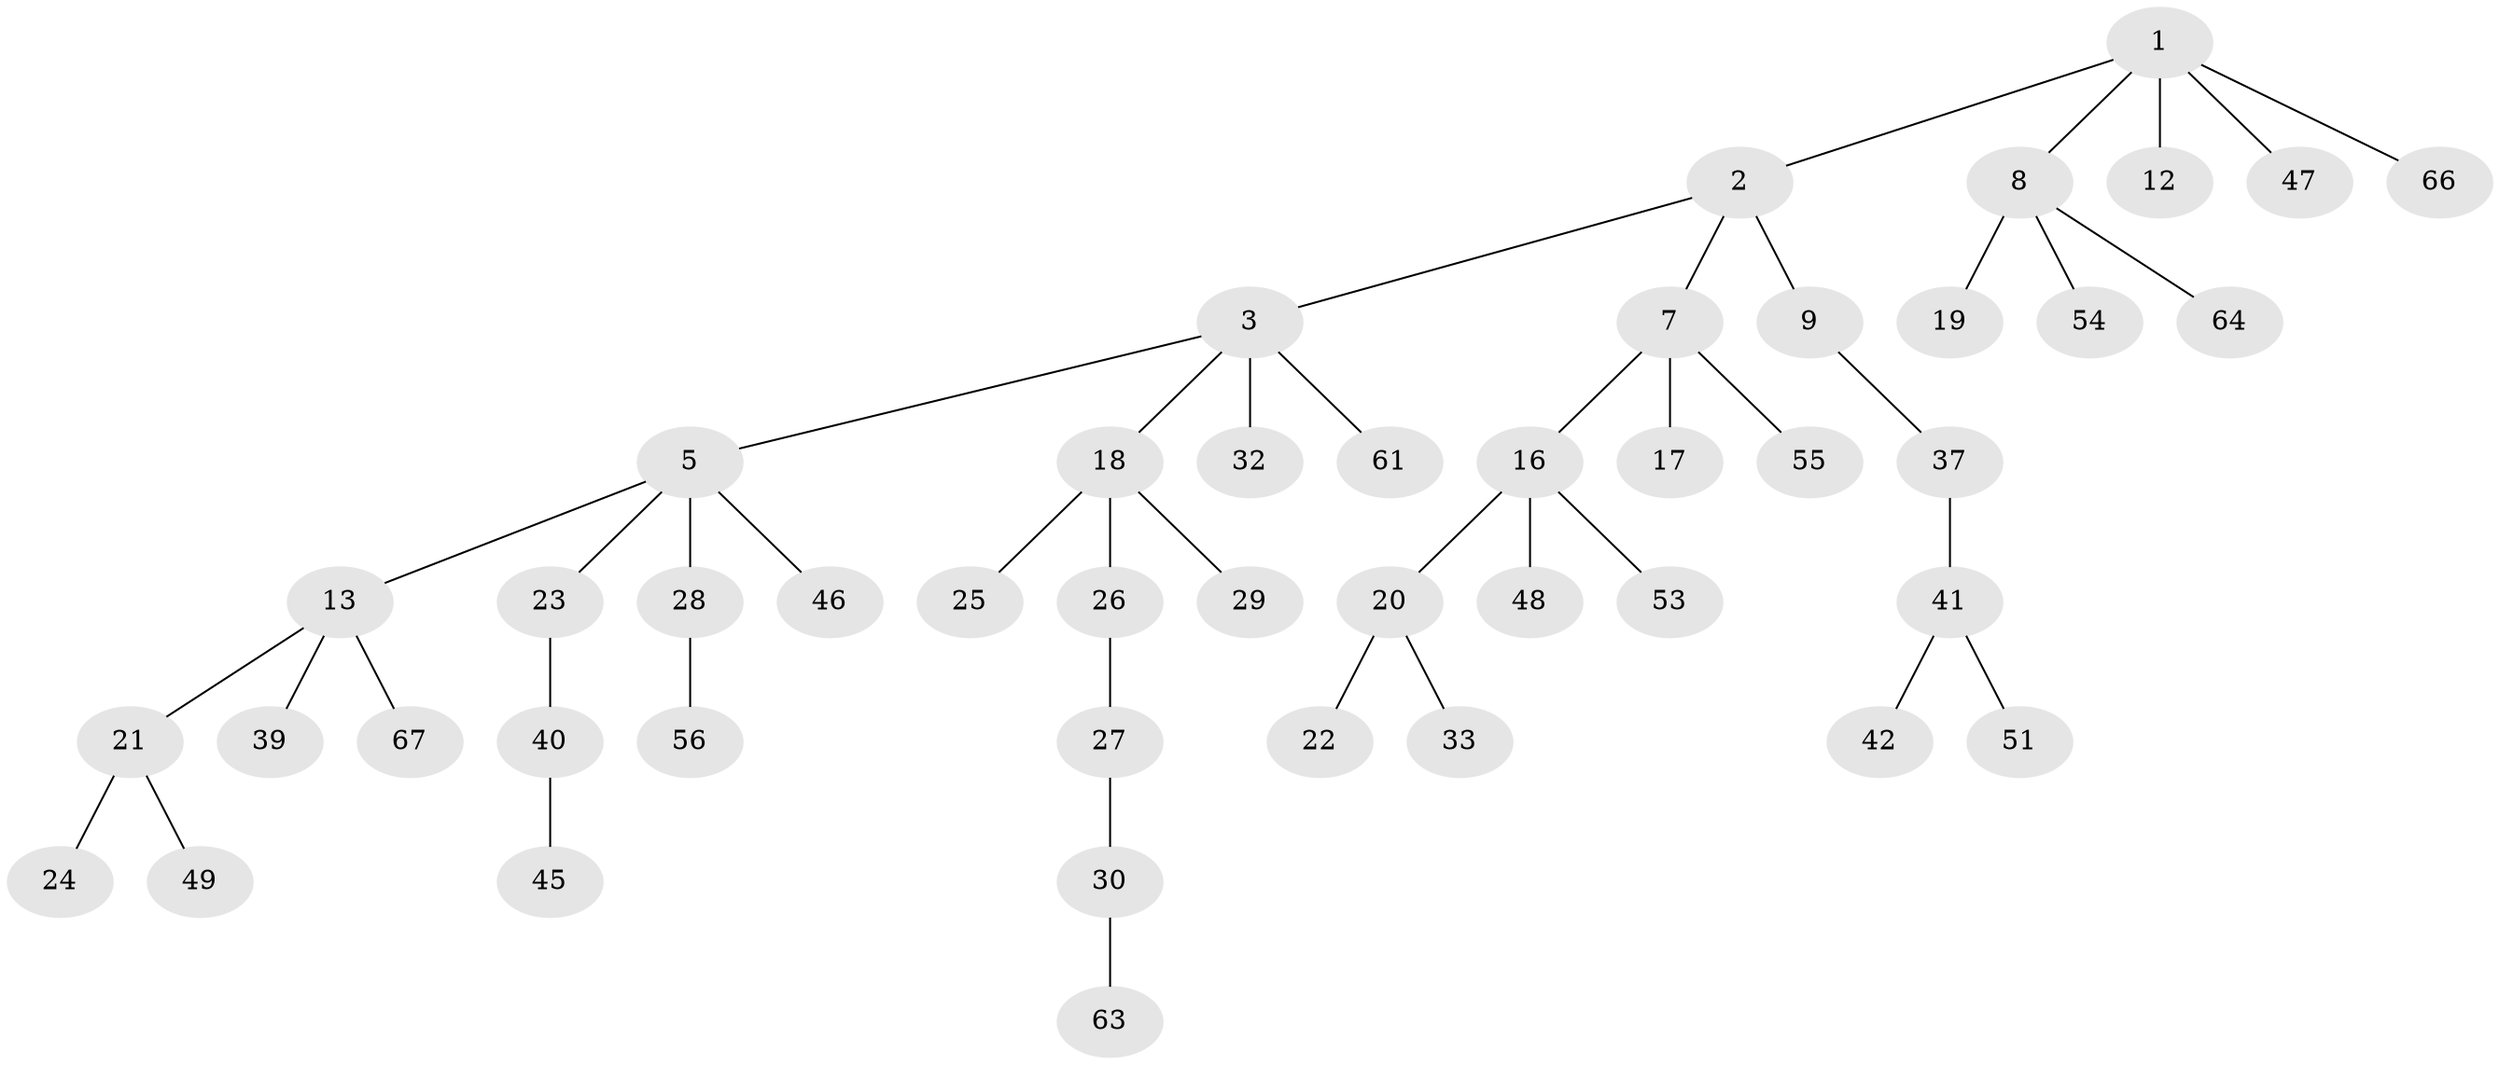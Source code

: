 // Generated by graph-tools (version 1.1) at 2025/24/03/03/25 07:24:08]
// undirected, 46 vertices, 45 edges
graph export_dot {
graph [start="1"]
  node [color=gray90,style=filled];
  1 [super="+4"];
  2 [super="+6"];
  3 [super="+14"];
  5 [super="+10"];
  7 [super="+11"];
  8 [super="+52"];
  9 [super="+65"];
  12;
  13 [super="+15"];
  16 [super="+34"];
  17 [super="+58"];
  18 [super="+50"];
  19 [super="+44"];
  20 [super="+38"];
  21 [super="+35"];
  22;
  23;
  24 [super="+60"];
  25;
  26 [super="+31"];
  27 [super="+36"];
  28;
  29 [super="+59"];
  30 [super="+57"];
  32;
  33;
  37;
  39;
  40 [super="+43"];
  41;
  42;
  45;
  46;
  47;
  48;
  49;
  51;
  53;
  54;
  55;
  56 [super="+62"];
  61;
  63;
  64;
  66;
  67;
  1 -- 2;
  1 -- 8;
  1 -- 12;
  1 -- 47;
  1 -- 66;
  2 -- 3;
  2 -- 9;
  2 -- 7;
  3 -- 5;
  3 -- 18;
  3 -- 32;
  3 -- 61;
  5 -- 13;
  5 -- 23;
  5 -- 46;
  5 -- 28;
  7 -- 16;
  7 -- 17;
  7 -- 55;
  8 -- 19;
  8 -- 64;
  8 -- 54;
  9 -- 37;
  13 -- 21;
  13 -- 67;
  13 -- 39;
  16 -- 20;
  16 -- 48;
  16 -- 53;
  18 -- 25;
  18 -- 26;
  18 -- 29;
  20 -- 22;
  20 -- 33;
  21 -- 24;
  21 -- 49;
  23 -- 40;
  26 -- 27;
  27 -- 30;
  28 -- 56;
  30 -- 63;
  37 -- 41;
  40 -- 45;
  41 -- 42;
  41 -- 51;
}
